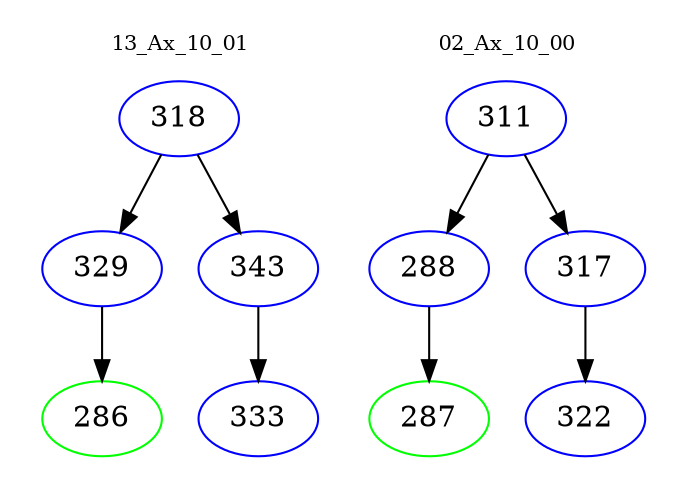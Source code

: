 digraph{
subgraph cluster_0 {
color = white
label = "13_Ax_10_01";
fontsize=10;
T0_318 [label="318", color="blue"]
T0_318 -> T0_329 [color="black"]
T0_329 [label="329", color="blue"]
T0_329 -> T0_286 [color="black"]
T0_286 [label="286", color="green"]
T0_318 -> T0_343 [color="black"]
T0_343 [label="343", color="blue"]
T0_343 -> T0_333 [color="black"]
T0_333 [label="333", color="blue"]
}
subgraph cluster_1 {
color = white
label = "02_Ax_10_00";
fontsize=10;
T1_311 [label="311", color="blue"]
T1_311 -> T1_288 [color="black"]
T1_288 [label="288", color="blue"]
T1_288 -> T1_287 [color="black"]
T1_287 [label="287", color="green"]
T1_311 -> T1_317 [color="black"]
T1_317 [label="317", color="blue"]
T1_317 -> T1_322 [color="black"]
T1_322 [label="322", color="blue"]
}
}

